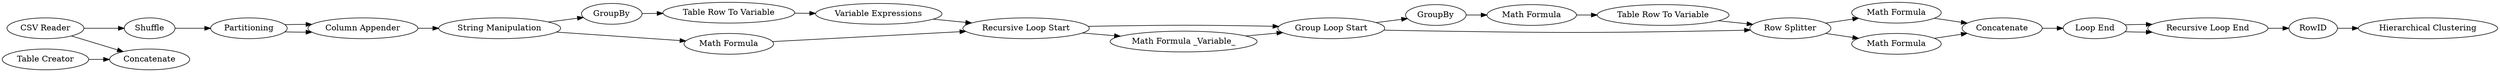 digraph {
	1 [label="CSV Reader"]
	2 [label=GroupBy]
	4 [label="Table Row To Variable"]
	6 [label="Column Appender"]
	7 [label=Shuffle]
	8 [label="String Manipulation"]
	47 [label="Recursive Loop Start"]
	48 [label="Recursive Loop End"]
	53 [label="Math Formula"]
	54 [label="Group Loop Start"]
	56 [label="Math Formula"]
	57 [label=Concatenate]
	58 [label="Loop End"]
	59 [label="Math Formula _Variable_"]
	60 [label=GroupBy]
	61 [label="Math Formula"]
	62 [label="Table Row To Variable"]
	63 [label="Row Splitter"]
	64 [label="Hierarchical Clustering"]
	66 [label="Math Formula"]
	69 [label="Variable Expressions"]
	70 [label=Partitioning]
	72 [label=RowID]
	73 [label="Table Creator"]
	74 [label=Concatenate]
	1 -> 74
	1 -> 7
	2 -> 4
	4 -> 69
	6 -> 8
	7 -> 70
	8 -> 53
	8 -> 2
	47 -> 54
	47 -> 59
	48 -> 72
	53 -> 47
	54 -> 60
	54 -> 63
	56 -> 57
	57 -> 58
	58 -> 48
	58 -> 48
	59 -> 54
	60 -> 61
	61 -> 62
	62 -> 63
	63 -> 56
	63 -> 66
	66 -> 57
	69 -> 47
	70 -> 6
	70 -> 6
	72 -> 64
	73 -> 74
	rankdir=LR
}
